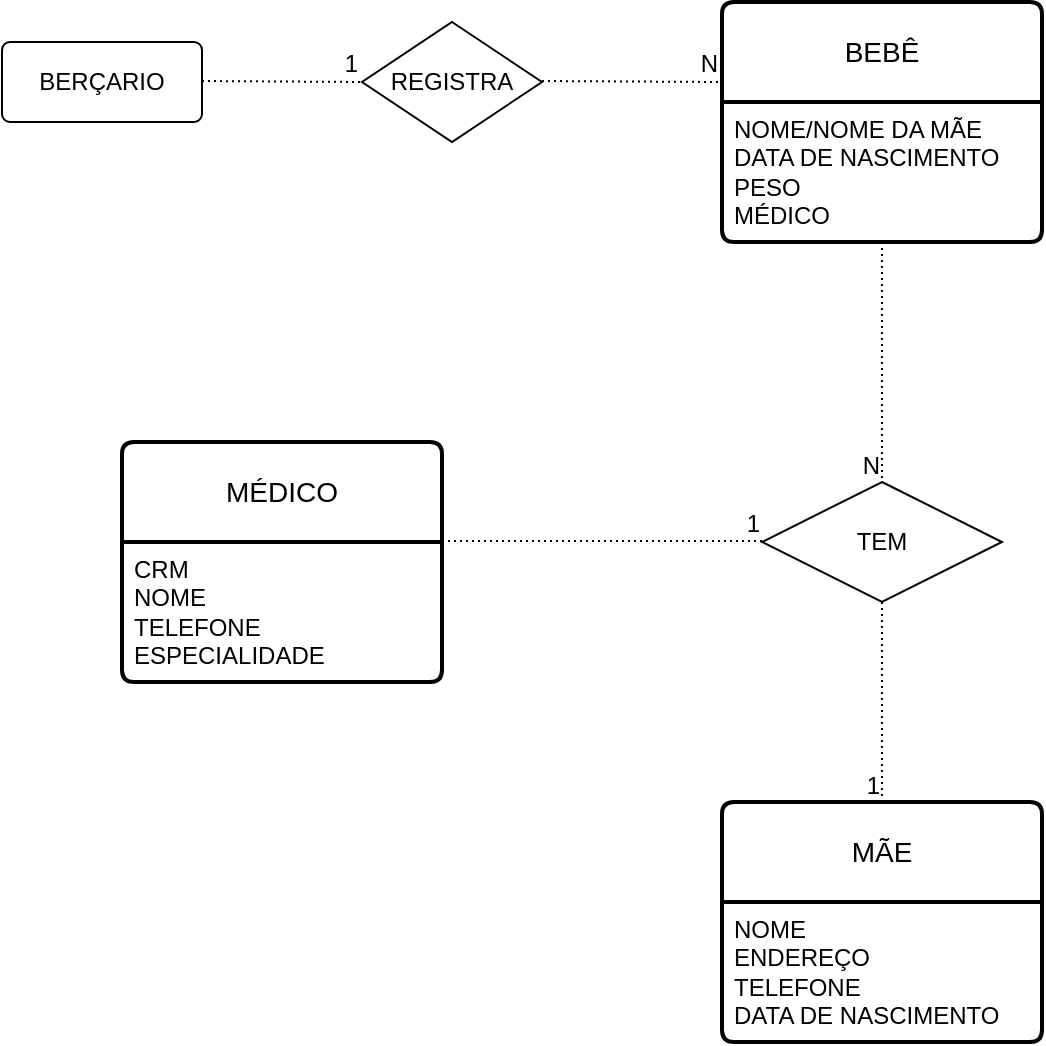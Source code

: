 <mxfile version="21.6.9" type="github">
  <diagram name="Página-1" id="q_OoYdiqKm3Ks4x6hBvg">
    <mxGraphModel dx="1434" dy="718" grid="1" gridSize="10" guides="1" tooltips="1" connect="1" arrows="1" fold="1" page="1" pageScale="1" pageWidth="827" pageHeight="1169" math="0" shadow="0">
      <root>
        <mxCell id="0" />
        <mxCell id="1" parent="0" />
        <mxCell id="gf06PTiF3ADyx7u9CRfK-2" value="BERÇARIO" style="rounded=1;arcSize=10;whiteSpace=wrap;html=1;align=center;" vertex="1" parent="1">
          <mxGeometry x="40" y="60" width="100" height="40" as="geometry" />
        </mxCell>
        <mxCell id="gf06PTiF3ADyx7u9CRfK-3" value="" style="endArrow=none;html=1;rounded=0;dashed=1;dashPattern=1 2;" edge="1" parent="1">
          <mxGeometry relative="1" as="geometry">
            <mxPoint x="140" y="79.5" as="sourcePoint" />
            <mxPoint x="220" y="80" as="targetPoint" />
          </mxGeometry>
        </mxCell>
        <mxCell id="gf06PTiF3ADyx7u9CRfK-4" value="1" style="resizable=0;html=1;whiteSpace=wrap;align=right;verticalAlign=bottom;" connectable="0" vertex="1" parent="gf06PTiF3ADyx7u9CRfK-3">
          <mxGeometry x="1" relative="1" as="geometry" />
        </mxCell>
        <mxCell id="gf06PTiF3ADyx7u9CRfK-5" value="REGISTRA" style="shape=rhombus;perimeter=rhombusPerimeter;whiteSpace=wrap;html=1;align=center;" vertex="1" parent="1">
          <mxGeometry x="220" y="50" width="90" height="60" as="geometry" />
        </mxCell>
        <mxCell id="gf06PTiF3ADyx7u9CRfK-6" value="" style="endArrow=none;html=1;rounded=0;dashed=1;dashPattern=1 2;" edge="1" parent="1">
          <mxGeometry relative="1" as="geometry">
            <mxPoint x="310" y="79.5" as="sourcePoint" />
            <mxPoint x="400" y="80" as="targetPoint" />
          </mxGeometry>
        </mxCell>
        <mxCell id="gf06PTiF3ADyx7u9CRfK-7" value="N" style="resizable=0;html=1;whiteSpace=wrap;align=right;verticalAlign=bottom;" connectable="0" vertex="1" parent="gf06PTiF3ADyx7u9CRfK-6">
          <mxGeometry x="1" relative="1" as="geometry" />
        </mxCell>
        <mxCell id="gf06PTiF3ADyx7u9CRfK-8" value="BEBÊ" style="swimlane;childLayout=stackLayout;horizontal=1;startSize=50;horizontalStack=0;rounded=1;fontSize=14;fontStyle=0;strokeWidth=2;resizeParent=0;resizeLast=1;shadow=0;dashed=0;align=center;arcSize=4;whiteSpace=wrap;html=1;" vertex="1" parent="1">
          <mxGeometry x="400" y="40" width="160" height="120" as="geometry" />
        </mxCell>
        <mxCell id="gf06PTiF3ADyx7u9CRfK-9" value="&lt;div&gt;NOME/NOME DA MÃE&lt;br&gt;&lt;/div&gt;&lt;div&gt;DATA DE NASCIMENTO&lt;/div&gt;&lt;div&gt;PESO&lt;/div&gt;&lt;div&gt;MÉDICO&lt;br&gt;&lt;/div&gt;" style="align=left;strokeColor=none;fillColor=none;spacingLeft=4;fontSize=12;verticalAlign=top;resizable=0;rotatable=0;part=1;html=1;" vertex="1" parent="gf06PTiF3ADyx7u9CRfK-8">
          <mxGeometry y="50" width="160" height="70" as="geometry" />
        </mxCell>
        <mxCell id="gf06PTiF3ADyx7u9CRfK-11" value="" style="endArrow=none;html=1;rounded=0;dashed=1;dashPattern=1 2;exitX=0.5;exitY=1;exitDx=0;exitDy=0;" edge="1" parent="1" source="gf06PTiF3ADyx7u9CRfK-9">
          <mxGeometry relative="1" as="geometry">
            <mxPoint x="410" y="260" as="sourcePoint" />
            <mxPoint x="480" y="280" as="targetPoint" />
          </mxGeometry>
        </mxCell>
        <mxCell id="gf06PTiF3ADyx7u9CRfK-12" value="N" style="resizable=0;html=1;whiteSpace=wrap;align=right;verticalAlign=bottom;" connectable="0" vertex="1" parent="gf06PTiF3ADyx7u9CRfK-11">
          <mxGeometry x="1" relative="1" as="geometry" />
        </mxCell>
        <mxCell id="gf06PTiF3ADyx7u9CRfK-13" value="TEM" style="shape=rhombus;perimeter=rhombusPerimeter;whiteSpace=wrap;html=1;align=center;" vertex="1" parent="1">
          <mxGeometry x="420" y="280" width="120" height="60" as="geometry" />
        </mxCell>
        <mxCell id="gf06PTiF3ADyx7u9CRfK-14" value="" style="endArrow=none;html=1;rounded=0;dashed=1;dashPattern=1 2;exitX=0.5;exitY=1;exitDx=0;exitDy=0;" edge="1" parent="1" source="gf06PTiF3ADyx7u9CRfK-13">
          <mxGeometry relative="1" as="geometry">
            <mxPoint x="340" y="440" as="sourcePoint" />
            <mxPoint x="480" y="440" as="targetPoint" />
          </mxGeometry>
        </mxCell>
        <mxCell id="gf06PTiF3ADyx7u9CRfK-15" value="1" style="resizable=0;html=1;whiteSpace=wrap;align=right;verticalAlign=bottom;" connectable="0" vertex="1" parent="gf06PTiF3ADyx7u9CRfK-14">
          <mxGeometry x="1" relative="1" as="geometry" />
        </mxCell>
        <mxCell id="gf06PTiF3ADyx7u9CRfK-16" value="MÃE" style="swimlane;childLayout=stackLayout;horizontal=1;startSize=50;horizontalStack=0;rounded=1;fontSize=14;fontStyle=0;strokeWidth=2;resizeParent=0;resizeLast=1;shadow=0;dashed=0;align=center;arcSize=4;whiteSpace=wrap;html=1;" vertex="1" parent="1">
          <mxGeometry x="400" y="440" width="160" height="120" as="geometry" />
        </mxCell>
        <mxCell id="gf06PTiF3ADyx7u9CRfK-17" value="&lt;div&gt;NOME &lt;br&gt;&lt;/div&gt;&lt;div&gt;ENDEREÇO&lt;/div&gt;&lt;div&gt;TELEFONE&lt;/div&gt;&lt;div&gt;DATA DE NASCIMENTO&lt;br&gt;&lt;/div&gt;" style="align=left;strokeColor=none;fillColor=none;spacingLeft=4;fontSize=12;verticalAlign=top;resizable=0;rotatable=0;part=1;html=1;" vertex="1" parent="gf06PTiF3ADyx7u9CRfK-16">
          <mxGeometry y="50" width="160" height="70" as="geometry" />
        </mxCell>
        <mxCell id="gf06PTiF3ADyx7u9CRfK-18" value="" style="endArrow=none;html=1;rounded=0;dashed=1;dashPattern=1 2;" edge="1" parent="1">
          <mxGeometry relative="1" as="geometry">
            <mxPoint x="260" y="309.5" as="sourcePoint" />
            <mxPoint x="420" y="309.5" as="targetPoint" />
          </mxGeometry>
        </mxCell>
        <mxCell id="gf06PTiF3ADyx7u9CRfK-19" value="1" style="resizable=0;html=1;whiteSpace=wrap;align=right;verticalAlign=bottom;" connectable="0" vertex="1" parent="gf06PTiF3ADyx7u9CRfK-18">
          <mxGeometry x="1" relative="1" as="geometry" />
        </mxCell>
        <mxCell id="gf06PTiF3ADyx7u9CRfK-20" value="MÉDICO" style="swimlane;childLayout=stackLayout;horizontal=1;startSize=50;horizontalStack=0;rounded=1;fontSize=14;fontStyle=0;strokeWidth=2;resizeParent=0;resizeLast=1;shadow=0;dashed=0;align=center;arcSize=4;whiteSpace=wrap;html=1;" vertex="1" parent="1">
          <mxGeometry x="100" y="260" width="160" height="120" as="geometry" />
        </mxCell>
        <mxCell id="gf06PTiF3ADyx7u9CRfK-21" value="&lt;div&gt;CRM&lt;/div&gt;&lt;div&gt;NOME&lt;/div&gt;&lt;div&gt;TELEFONE&lt;/div&gt;&lt;div&gt;ESPECIALIDADE&lt;br&gt;&lt;/div&gt;" style="align=left;strokeColor=none;fillColor=none;spacingLeft=4;fontSize=12;verticalAlign=top;resizable=0;rotatable=0;part=1;html=1;" vertex="1" parent="gf06PTiF3ADyx7u9CRfK-20">
          <mxGeometry y="50" width="160" height="70" as="geometry" />
        </mxCell>
      </root>
    </mxGraphModel>
  </diagram>
</mxfile>
